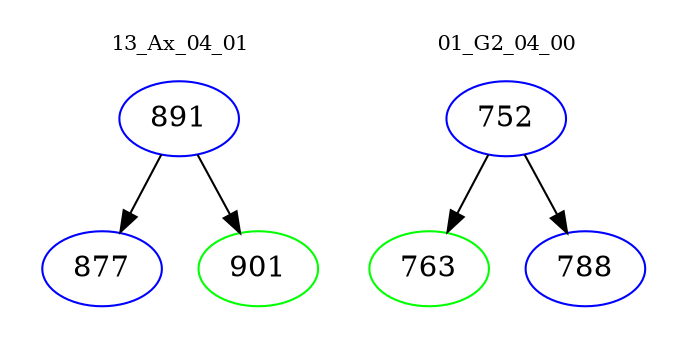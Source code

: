 digraph{
subgraph cluster_0 {
color = white
label = "13_Ax_04_01";
fontsize=10;
T0_891 [label="891", color="blue"]
T0_891 -> T0_877 [color="black"]
T0_877 [label="877", color="blue"]
T0_891 -> T0_901 [color="black"]
T0_901 [label="901", color="green"]
}
subgraph cluster_1 {
color = white
label = "01_G2_04_00";
fontsize=10;
T1_752 [label="752", color="blue"]
T1_752 -> T1_763 [color="black"]
T1_763 [label="763", color="green"]
T1_752 -> T1_788 [color="black"]
T1_788 [label="788", color="blue"]
}
}
